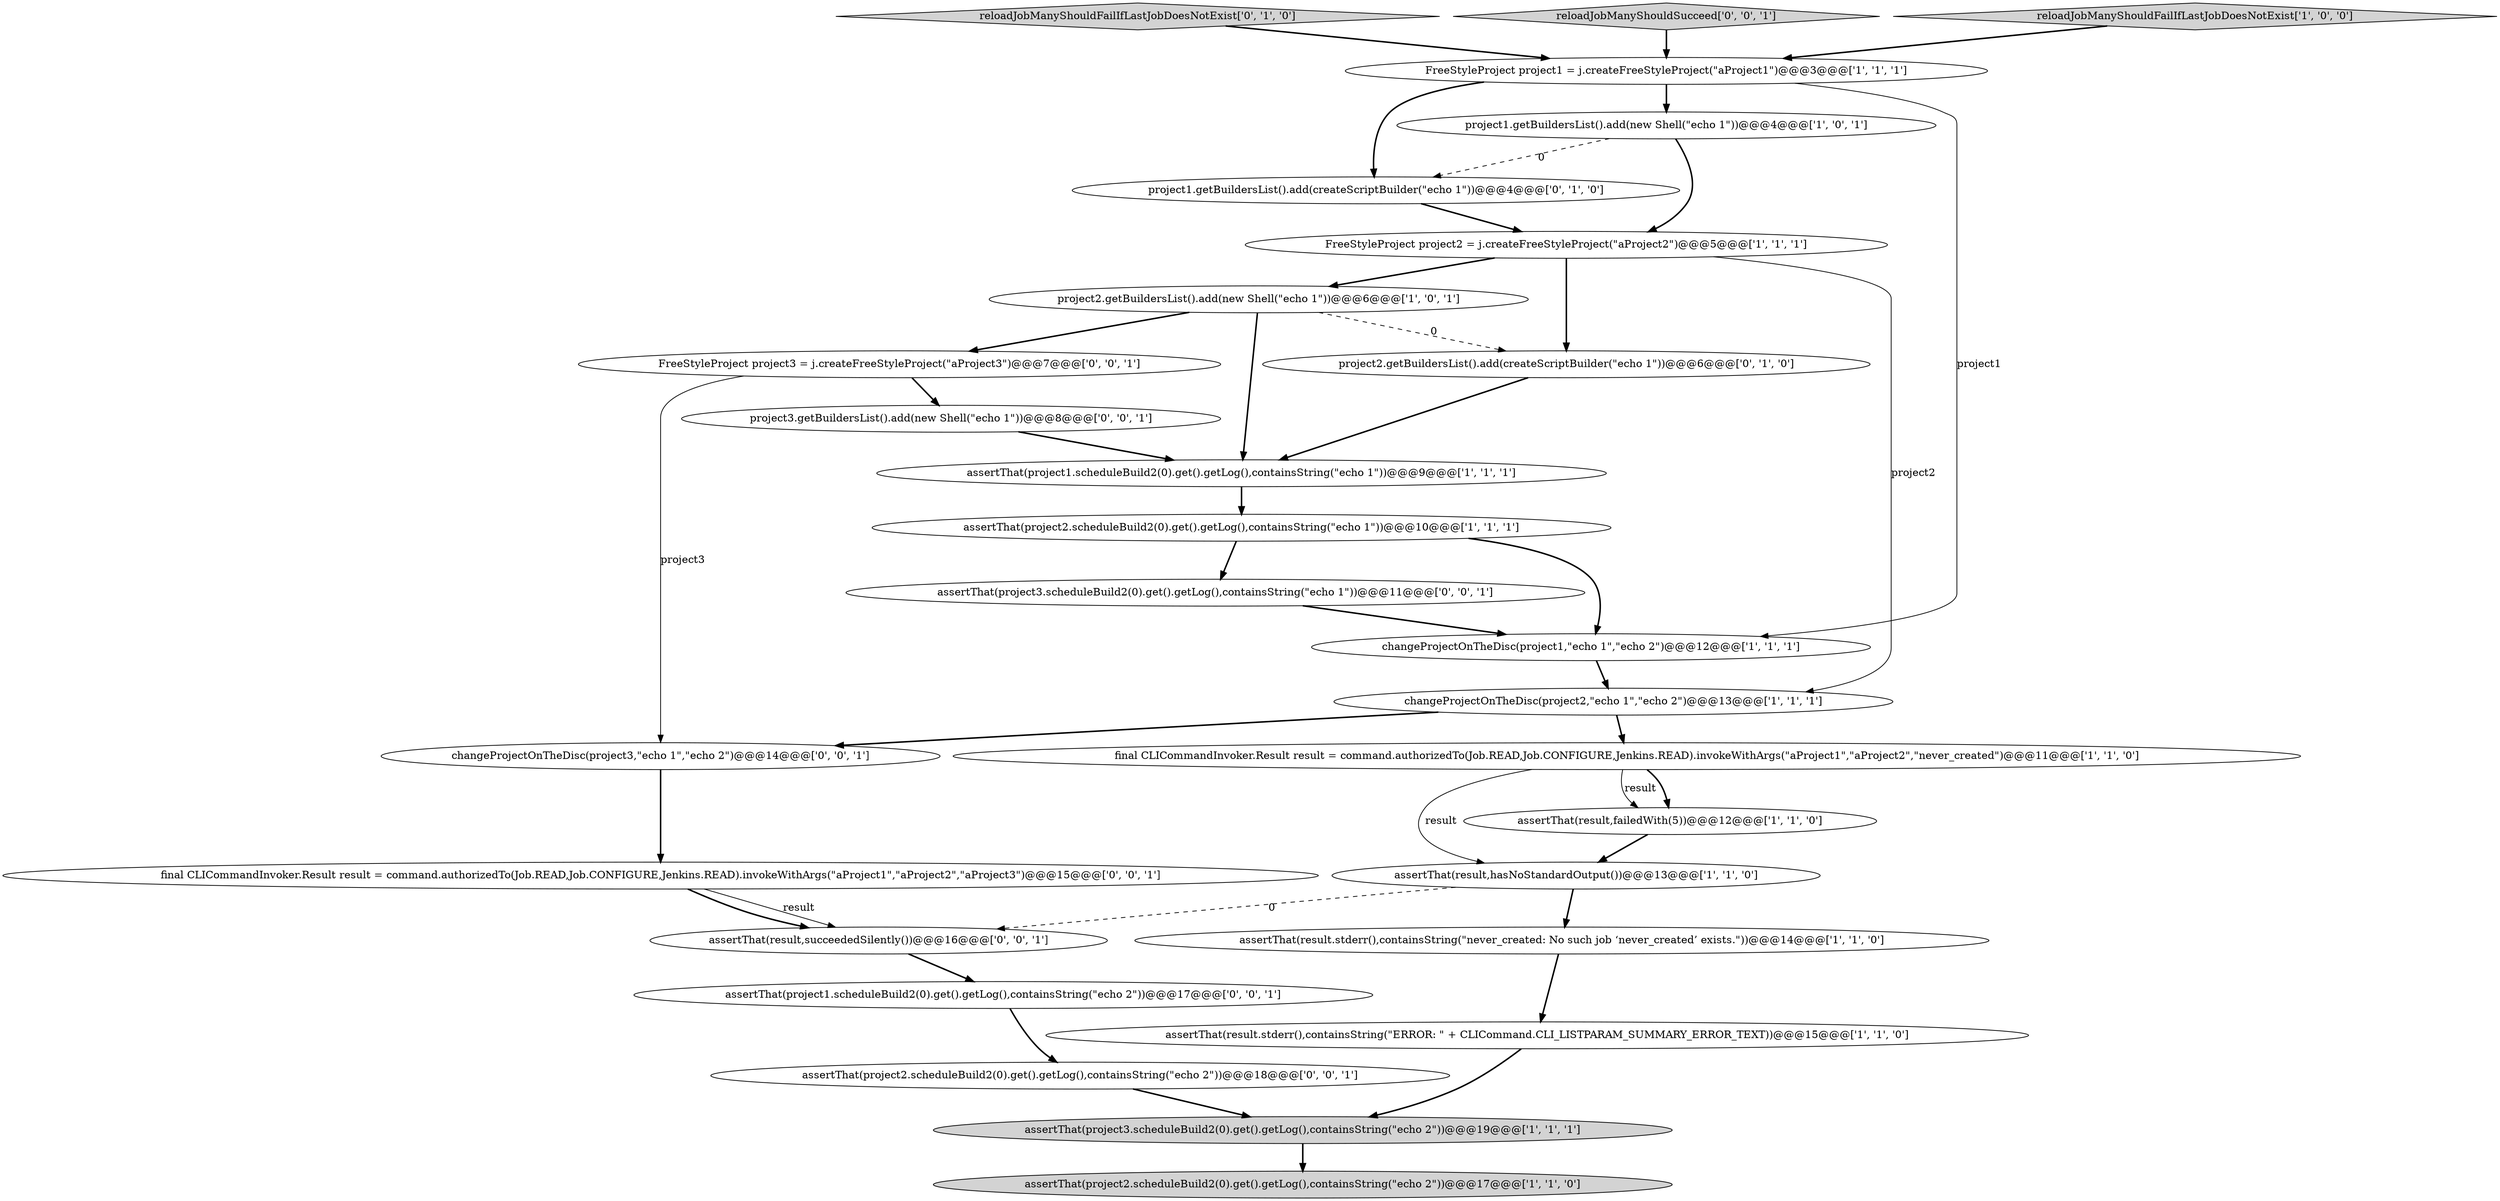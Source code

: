 digraph {
26 [style = filled, label = "changeProjectOnTheDisc(project3,\"echo 1\",\"echo 2\")@@@14@@@['0', '0', '1']", fillcolor = white, shape = ellipse image = "AAA0AAABBB3BBB"];
4 [style = filled, label = "assertThat(result,failedWith(5))@@@12@@@['1', '1', '0']", fillcolor = white, shape = ellipse image = "AAA0AAABBB1BBB"];
14 [style = filled, label = "assertThat(result.stderr(),containsString(\"never_created: No such job ‘never_created’ exists.\"))@@@14@@@['1', '1', '0']", fillcolor = white, shape = ellipse image = "AAA0AAABBB1BBB"];
7 [style = filled, label = "assertThat(project3.scheduleBuild2(0).get().getLog(),containsString(\"echo 2\"))@@@19@@@['1', '1', '1']", fillcolor = lightgray, shape = ellipse image = "AAA0AAABBB1BBB"];
8 [style = filled, label = "changeProjectOnTheDisc(project2,\"echo 1\",\"echo 2\")@@@13@@@['1', '1', '1']", fillcolor = white, shape = ellipse image = "AAA0AAABBB1BBB"];
17 [style = filled, label = "project1.getBuildersList().add(createScriptBuilder(\"echo 1\"))@@@4@@@['0', '1', '0']", fillcolor = white, shape = ellipse image = "AAA1AAABBB2BBB"];
21 [style = filled, label = "assertThat(result,succeededSilently())@@@16@@@['0', '0', '1']", fillcolor = white, shape = ellipse image = "AAA0AAABBB3BBB"];
24 [style = filled, label = "final CLICommandInvoker.Result result = command.authorizedTo(Job.READ,Job.CONFIGURE,Jenkins.READ).invokeWithArgs(\"aProject1\",\"aProject2\",\"aProject3\")@@@15@@@['0', '0', '1']", fillcolor = white, shape = ellipse image = "AAA0AAABBB3BBB"];
10 [style = filled, label = "changeProjectOnTheDisc(project1,\"echo 1\",\"echo 2\")@@@12@@@['1', '1', '1']", fillcolor = white, shape = ellipse image = "AAA0AAABBB1BBB"];
9 [style = filled, label = "final CLICommandInvoker.Result result = command.authorizedTo(Job.READ,Job.CONFIGURE,Jenkins.READ).invokeWithArgs(\"aProject1\",\"aProject2\",\"never_created\")@@@11@@@['1', '1', '0']", fillcolor = white, shape = ellipse image = "AAA0AAABBB1BBB"];
18 [style = filled, label = "project2.getBuildersList().add(createScriptBuilder(\"echo 1\"))@@@6@@@['0', '1', '0']", fillcolor = white, shape = ellipse image = "AAA1AAABBB2BBB"];
2 [style = filled, label = "assertThat(project2.scheduleBuild2(0).get().getLog(),containsString(\"echo 2\"))@@@17@@@['1', '1', '0']", fillcolor = lightgray, shape = ellipse image = "AAA0AAABBB1BBB"];
3 [style = filled, label = "FreeStyleProject project1 = j.createFreeStyleProject(\"aProject1\")@@@3@@@['1', '1', '1']", fillcolor = white, shape = ellipse image = "AAA0AAABBB1BBB"];
23 [style = filled, label = "project3.getBuildersList().add(new Shell(\"echo 1\"))@@@8@@@['0', '0', '1']", fillcolor = white, shape = ellipse image = "AAA0AAABBB3BBB"];
11 [style = filled, label = "assertThat(project2.scheduleBuild2(0).get().getLog(),containsString(\"echo 1\"))@@@10@@@['1', '1', '1']", fillcolor = white, shape = ellipse image = "AAA0AAABBB1BBB"];
6 [style = filled, label = "assertThat(result.stderr(),containsString(\"ERROR: \" + CLICommand.CLI_LISTPARAM_SUMMARY_ERROR_TEXT))@@@15@@@['1', '1', '0']", fillcolor = white, shape = ellipse image = "AAA0AAABBB1BBB"];
16 [style = filled, label = "reloadJobManyShouldFailIfLastJobDoesNotExist['0', '1', '0']", fillcolor = lightgray, shape = diamond image = "AAA0AAABBB2BBB"];
5 [style = filled, label = "project1.getBuildersList().add(new Shell(\"echo 1\"))@@@4@@@['1', '0', '1']", fillcolor = white, shape = ellipse image = "AAA0AAABBB1BBB"];
22 [style = filled, label = "reloadJobManyShouldSucceed['0', '0', '1']", fillcolor = lightgray, shape = diamond image = "AAA0AAABBB3BBB"];
12 [style = filled, label = "reloadJobManyShouldFailIfLastJobDoesNotExist['1', '0', '0']", fillcolor = lightgray, shape = diamond image = "AAA0AAABBB1BBB"];
19 [style = filled, label = "FreeStyleProject project3 = j.createFreeStyleProject(\"aProject3\")@@@7@@@['0', '0', '1']", fillcolor = white, shape = ellipse image = "AAA0AAABBB3BBB"];
25 [style = filled, label = "assertThat(project3.scheduleBuild2(0).get().getLog(),containsString(\"echo 1\"))@@@11@@@['0', '0', '1']", fillcolor = white, shape = ellipse image = "AAA0AAABBB3BBB"];
0 [style = filled, label = "project2.getBuildersList().add(new Shell(\"echo 1\"))@@@6@@@['1', '0', '1']", fillcolor = white, shape = ellipse image = "AAA0AAABBB1BBB"];
27 [style = filled, label = "assertThat(project2.scheduleBuild2(0).get().getLog(),containsString(\"echo 2\"))@@@18@@@['0', '0', '1']", fillcolor = white, shape = ellipse image = "AAA0AAABBB3BBB"];
15 [style = filled, label = "FreeStyleProject project2 = j.createFreeStyleProject(\"aProject2\")@@@5@@@['1', '1', '1']", fillcolor = white, shape = ellipse image = "AAA0AAABBB1BBB"];
13 [style = filled, label = "assertThat(result,hasNoStandardOutput())@@@13@@@['1', '1', '0']", fillcolor = white, shape = ellipse image = "AAA0AAABBB1BBB"];
1 [style = filled, label = "assertThat(project1.scheduleBuild2(0).get().getLog(),containsString(\"echo 1\"))@@@9@@@['1', '1', '1']", fillcolor = white, shape = ellipse image = "AAA0AAABBB1BBB"];
20 [style = filled, label = "assertThat(project1.scheduleBuild2(0).get().getLog(),containsString(\"echo 2\"))@@@17@@@['0', '0', '1']", fillcolor = white, shape = ellipse image = "AAA0AAABBB3BBB"];
24->21 [style = bold, label=""];
11->25 [style = bold, label=""];
26->24 [style = bold, label=""];
20->27 [style = bold, label=""];
3->10 [style = solid, label="project1"];
8->9 [style = bold, label=""];
27->7 [style = bold, label=""];
9->4 [style = bold, label=""];
13->21 [style = dashed, label="0"];
15->18 [style = bold, label=""];
23->1 [style = bold, label=""];
8->26 [style = bold, label=""];
25->10 [style = bold, label=""];
22->3 [style = bold, label=""];
10->8 [style = bold, label=""];
19->26 [style = solid, label="project3"];
0->19 [style = bold, label=""];
15->8 [style = solid, label="project2"];
19->23 [style = bold, label=""];
3->5 [style = bold, label=""];
0->1 [style = bold, label=""];
1->11 [style = bold, label=""];
3->17 [style = bold, label=""];
15->0 [style = bold, label=""];
11->10 [style = bold, label=""];
21->20 [style = bold, label=""];
17->15 [style = bold, label=""];
9->13 [style = solid, label="result"];
12->3 [style = bold, label=""];
16->3 [style = bold, label=""];
24->21 [style = solid, label="result"];
14->6 [style = bold, label=""];
4->13 [style = bold, label=""];
18->1 [style = bold, label=""];
6->7 [style = bold, label=""];
13->14 [style = bold, label=""];
0->18 [style = dashed, label="0"];
5->17 [style = dashed, label="0"];
9->4 [style = solid, label="result"];
5->15 [style = bold, label=""];
7->2 [style = bold, label=""];
}

